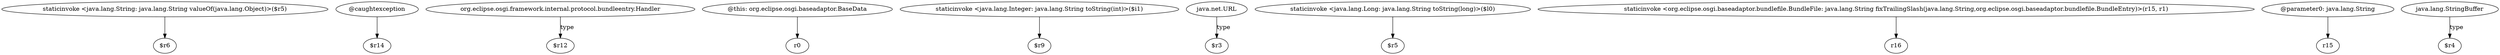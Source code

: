 digraph g {
0[label="staticinvoke <java.lang.String: java.lang.String valueOf(java.lang.Object)>($r5)"]
1[label="$r6"]
0->1[label=""]
2[label="@caughtexception"]
3[label="$r14"]
2->3[label=""]
4[label="org.eclipse.osgi.framework.internal.protocol.bundleentry.Handler"]
5[label="$r12"]
4->5[label="type"]
6[label="@this: org.eclipse.osgi.baseadaptor.BaseData"]
7[label="r0"]
6->7[label=""]
8[label="staticinvoke <java.lang.Integer: java.lang.String toString(int)>($i1)"]
9[label="$r9"]
8->9[label=""]
10[label="java.net.URL"]
11[label="$r3"]
10->11[label="type"]
12[label="staticinvoke <java.lang.Long: java.lang.String toString(long)>($l0)"]
13[label="$r5"]
12->13[label=""]
14[label="staticinvoke <org.eclipse.osgi.baseadaptor.bundlefile.BundleFile: java.lang.String fixTrailingSlash(java.lang.String,org.eclipse.osgi.baseadaptor.bundlefile.BundleEntry)>(r15, r1)"]
15[label="r16"]
14->15[label=""]
16[label="@parameter0: java.lang.String"]
17[label="r15"]
16->17[label=""]
18[label="java.lang.StringBuffer"]
19[label="$r4"]
18->19[label="type"]
}